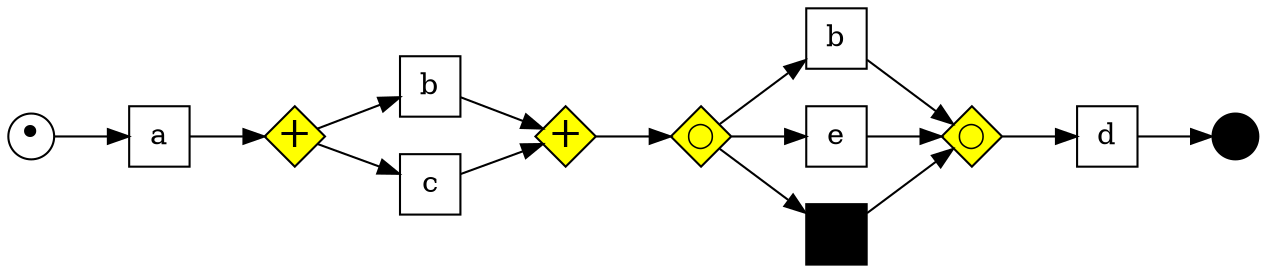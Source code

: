 digraph G {
  rankdir=LR;
  subgraph place {
    node [shape=circle,fixedsize=true,label="",height=.3,width=.3];
    in [label="&bull;", fontsize=20];
    out [style=filled,fillcolor=black];
  }
  subgraph xorgate {
    node [shape=diamond,fixedsize=true,width=.4,height=.4,label=<&#x2715;>,fontsize=12,style=filled,fillcolor=yellow]
  }
  subgraph andgate {
  node [shape=diamond,fixedsize=true,width=.4,height=.4 label=<&#43;>,fontsize=20,style=filled,fillcolor=yellow]
    a1;a2;
  }
  subgraph optgate {
    node [shape=diamond,fixedsize=true,width=.4,height=.4,label=<&#9711;>,fontsize=12,style=filled,fillcolor=yellow]
    o1;o2;
  }
  subgraph transitions {
    node [shape=rect,height=0.4,width=.4];
    a; ba [label ="b"]; bb [label ="b"]; c; d; e
  }
  subgraph skip {
    node [shape=rect,label="",height=0.4,width=.4,style=filled,fillcolor=black];
    s1;
  }

  # align horizontally
  {edge [weight=1]; a;d}

  in->a->a1; 
  a1->ba->a2;
  a1->c->a2;
  a2->o1
  o1->bb->o2;
  o1->e->o2;
  o1->s1->o2;
  o2->d->out
  # align vertically
}